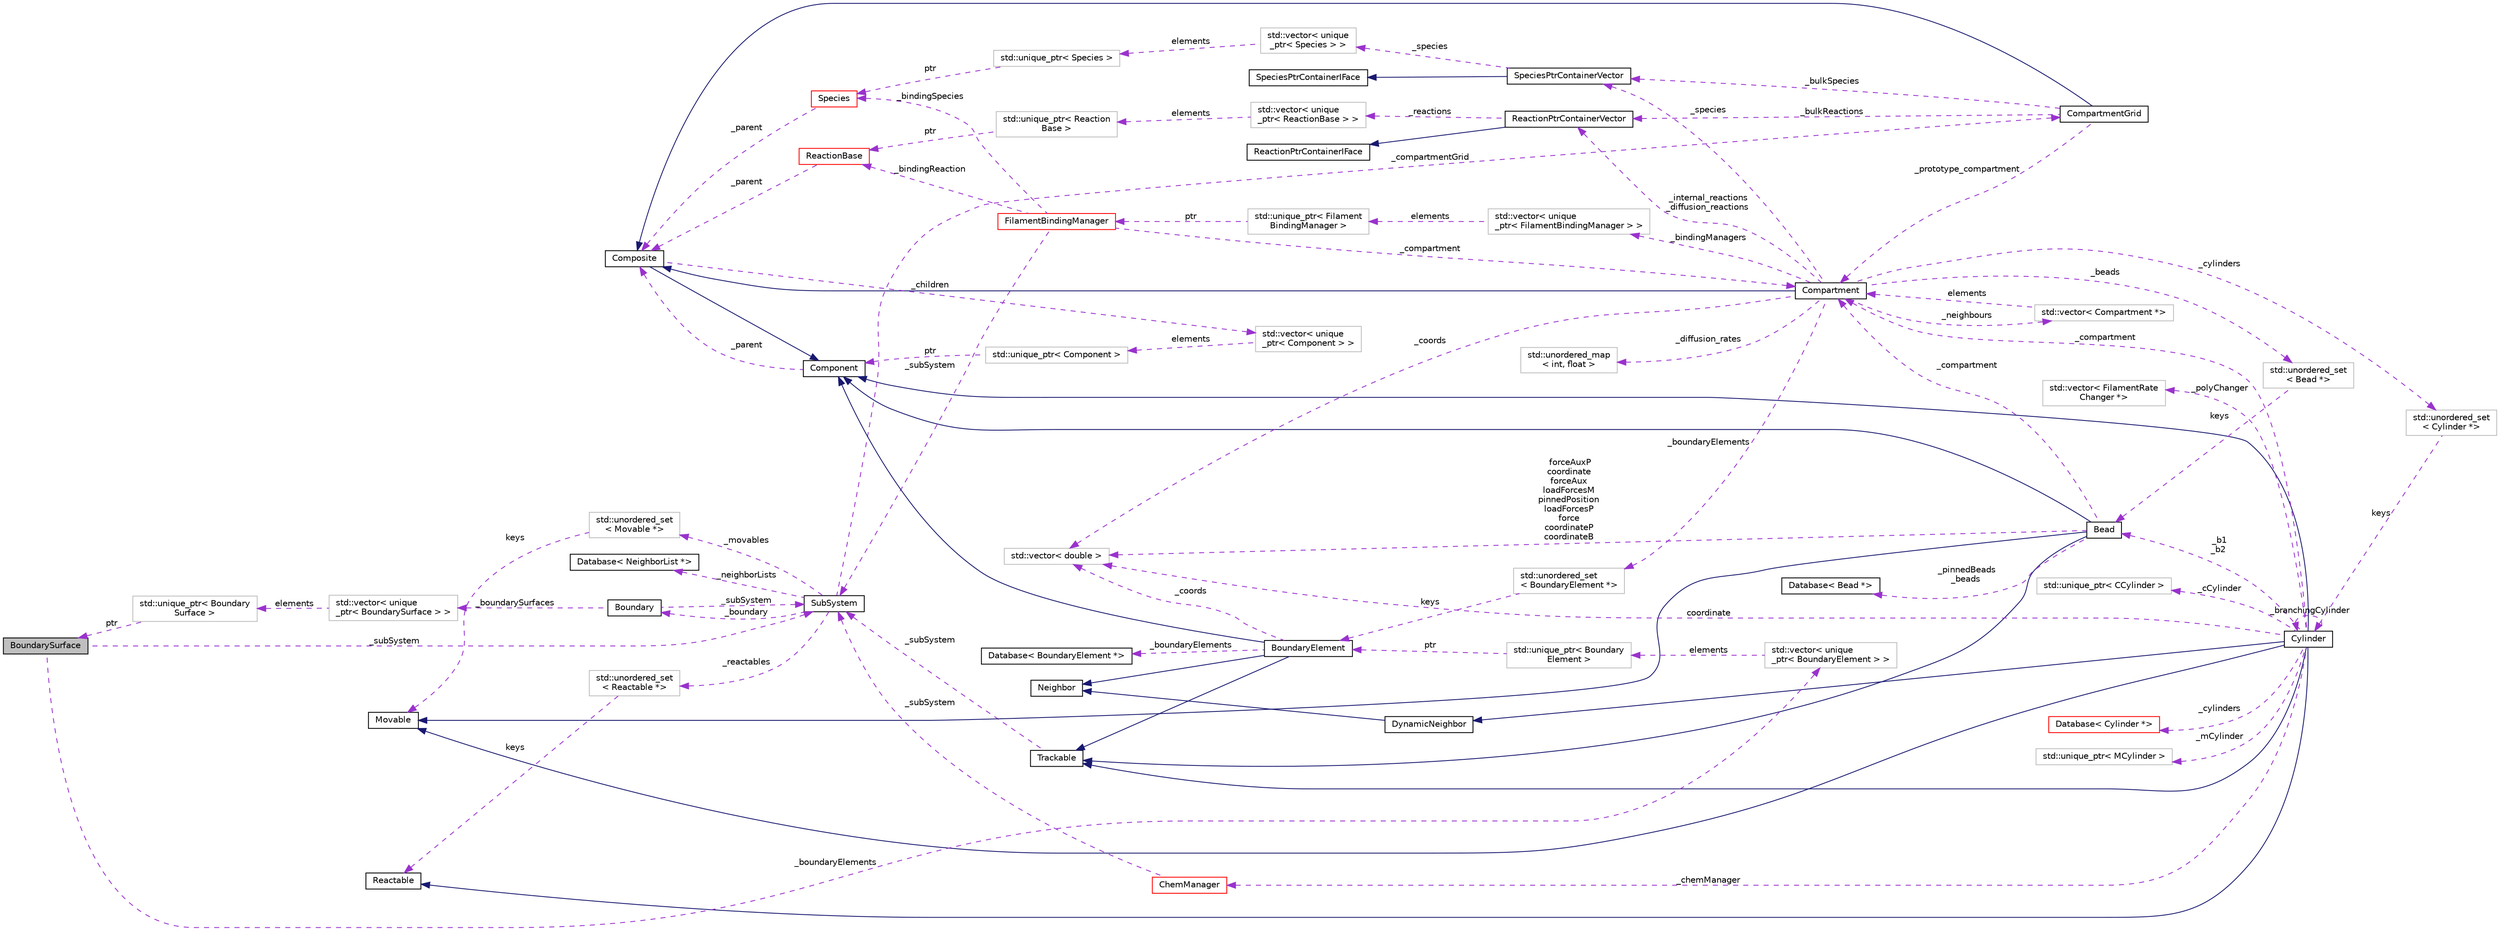 digraph "BoundarySurface"
{
 // INTERACTIVE_SVG=YES
  edge [fontname="Helvetica",fontsize="10",labelfontname="Helvetica",labelfontsize="10"];
  node [fontname="Helvetica",fontsize="10",shape=record];
  rankdir="LR";
  Node5 [label="BoundarySurface",height=0.2,width=0.4,color="black", fillcolor="grey75", style="filled", fontcolor="black"];
  Node6 -> Node5 [dir="back",color="darkorchid3",fontsize="10",style="dashed",label=" _subSystem" ,fontname="Helvetica"];
  Node6 [label="SubSystem",height=0.2,width=0.4,color="black", fillcolor="white", style="filled",URL="$classSubSystem.html",tooltip="Manages all Movables and Reactables. "];
  Node7 -> Node6 [dir="back",color="darkorchid3",fontsize="10",style="dashed",label=" _movables" ,fontname="Helvetica"];
  Node7 [label="std::unordered_set\l\< Movable *\>",height=0.2,width=0.4,color="grey75", fillcolor="white", style="filled"];
  Node8 -> Node7 [dir="back",color="darkorchid3",fontsize="10",style="dashed",label=" keys" ,fontname="Helvetica"];
  Node8 [label="Movable",height=0.2,width=0.4,color="black", fillcolor="white", style="filled",URL="$classMovable.html",tooltip="An abstract base class for a movable element in the SubSystem. "];
  Node9 -> Node6 [dir="back",color="darkorchid3",fontsize="10",style="dashed",label=" _reactables" ,fontname="Helvetica"];
  Node9 [label="std::unordered_set\l\< Reactable *\>",height=0.2,width=0.4,color="grey75", fillcolor="white", style="filled"];
  Node10 -> Node9 [dir="back",color="darkorchid3",fontsize="10",style="dashed",label=" keys" ,fontname="Helvetica"];
  Node10 [label="Reactable",height=0.2,width=0.4,color="black", fillcolor="white", style="filled",URL="$classReactable.html",tooltip="An abstract base class for a reactable element in the SubSystem. "];
  Node11 -> Node6 [dir="back",color="darkorchid3",fontsize="10",style="dashed",label=" _boundary" ,fontname="Helvetica"];
  Node11 [label="Boundary",height=0.2,width=0.4,color="black", fillcolor="white", style="filled",URL="$classBoundary.html",tooltip="To store all BoundarySurfaces that are in the SubSystem. "];
  Node6 -> Node11 [dir="back",color="darkorchid3",fontsize="10",style="dashed",label=" _subSystem" ,fontname="Helvetica"];
  Node12 -> Node11 [dir="back",color="darkorchid3",fontsize="10",style="dashed",label=" _boundarySurfaces" ,fontname="Helvetica"];
  Node12 [label="std::vector\< unique\l_ptr\< BoundarySurface \> \>",height=0.2,width=0.4,color="grey75", fillcolor="white", style="filled"];
  Node13 -> Node12 [dir="back",color="darkorchid3",fontsize="10",style="dashed",label=" elements" ,fontname="Helvetica"];
  Node13 [label="std::unique_ptr\< Boundary\lSurface \>",height=0.2,width=0.4,color="grey75", fillcolor="white", style="filled"];
  Node5 -> Node13 [dir="back",color="darkorchid3",fontsize="10",style="dashed",label=" ptr" ,fontname="Helvetica"];
  Node14 -> Node6 [dir="back",color="darkorchid3",fontsize="10",style="dashed",label=" _compartmentGrid" ,fontname="Helvetica"];
  Node14 [label="CompartmentGrid",height=0.2,width=0.4,color="black", fillcolor="white", style="filled",URL="$classCompartmentGrid.html",tooltip="A simple n-dimensional grid of Compartment objects. "];
  Node15 -> Node14 [dir="back",color="midnightblue",fontsize="10",style="solid",fontname="Helvetica"];
  Node15 [label="Composite",height=0.2,width=0.4,color="black", fillcolor="white", style="filled",URL="$classComposite.html",tooltip="The aggregating class for the Composite pattern. "];
  Node16 -> Node15 [dir="back",color="midnightblue",fontsize="10",style="solid",fontname="Helvetica"];
  Node16 [label="Component",height=0.2,width=0.4,color="black", fillcolor="white", style="filled",URL="$classComponent.html",tooltip="The base class for the Composite pattern hieararchy. "];
  Node15 -> Node16 [dir="back",color="darkorchid3",fontsize="10",style="dashed",label=" _parent" ,fontname="Helvetica"];
  Node17 -> Node15 [dir="back",color="darkorchid3",fontsize="10",style="dashed",label=" _children" ,fontname="Helvetica"];
  Node17 [label="std::vector\< unique\l_ptr\< Component \> \>",height=0.2,width=0.4,color="grey75", fillcolor="white", style="filled"];
  Node18 -> Node17 [dir="back",color="darkorchid3",fontsize="10",style="dashed",label=" elements" ,fontname="Helvetica"];
  Node18 [label="std::unique_ptr\< Component \>",height=0.2,width=0.4,color="grey75", fillcolor="white", style="filled"];
  Node16 -> Node18 [dir="back",color="darkorchid3",fontsize="10",style="dashed",label=" ptr" ,fontname="Helvetica"];
  Node19 -> Node14 [dir="back",color="darkorchid3",fontsize="10",style="dashed",label=" _prototype_compartment" ,fontname="Helvetica"];
  Node19 [label="Compartment",height=0.2,width=0.4,color="black", fillcolor="white", style="filled",URL="$classCompartment.html",tooltip="A container or holding Species and Reactions. "];
  Node15 -> Node19 [dir="back",color="midnightblue",fontsize="10",style="solid",fontname="Helvetica"];
  Node20 -> Node19 [dir="back",color="darkorchid3",fontsize="10",style="dashed",label=" _beads" ,fontname="Helvetica"];
  Node20 [label="std::unordered_set\l\< Bead *\>",height=0.2,width=0.4,color="grey75", fillcolor="white", style="filled"];
  Node21 -> Node20 [dir="back",color="darkorchid3",fontsize="10",style="dashed",label=" keys" ,fontname="Helvetica"];
  Node21 [label="Bead",height=0.2,width=0.4,color="black", fillcolor="white", style="filled",URL="$classBead.html",tooltip="Represents a single coordinate between Cylinders, and holds forces needed for mechanical equilibratio..."];
  Node16 -> Node21 [dir="back",color="midnightblue",fontsize="10",style="solid",fontname="Helvetica"];
  Node22 -> Node21 [dir="back",color="midnightblue",fontsize="10",style="solid",fontname="Helvetica"];
  Node22 [label="Trackable",height=0.2,width=0.4,color="black", fillcolor="white", style="filled",URL="$classTrackable.html",tooltip="An abstract base class for a trackable object in the SubSystem. "];
  Node6 -> Node22 [dir="back",color="darkorchid3",fontsize="10",style="dashed",label=" _subSystem" ,fontname="Helvetica"];
  Node8 -> Node21 [dir="back",color="midnightblue",fontsize="10",style="solid",fontname="Helvetica"];
  Node19 -> Node21 [dir="back",color="darkorchid3",fontsize="10",style="dashed",label=" _compartment" ,fontname="Helvetica"];
  Node23 -> Node21 [dir="back",color="darkorchid3",fontsize="10",style="dashed",label=" _pinnedBeads\n_beads" ,fontname="Helvetica"];
  Node23 [label="Database\< Bead *\>",height=0.2,width=0.4,color="black", fillcolor="white", style="filled",URL="$classDatabase.html"];
  Node24 -> Node21 [dir="back",color="darkorchid3",fontsize="10",style="dashed",label=" forceAuxP\ncoordinate\nforceAux\nloadForcesM\npinnedPosition\nloadForcesP\nforce\ncoordinateP\ncoordinateB" ,fontname="Helvetica"];
  Node24 [label="std::vector\< double \>",height=0.2,width=0.4,color="grey75", fillcolor="white", style="filled"];
  Node25 -> Node19 [dir="back",color="darkorchid3",fontsize="10",style="dashed",label=" _neighbours" ,fontname="Helvetica"];
  Node25 [label="std::vector\< Compartment *\>",height=0.2,width=0.4,color="grey75", fillcolor="white", style="filled"];
  Node19 -> Node25 [dir="back",color="darkorchid3",fontsize="10",style="dashed",label=" elements" ,fontname="Helvetica"];
  Node26 -> Node19 [dir="back",color="darkorchid3",fontsize="10",style="dashed",label=" _cylinders" ,fontname="Helvetica"];
  Node26 [label="std::unordered_set\l\< Cylinder *\>",height=0.2,width=0.4,color="grey75", fillcolor="white", style="filled"];
  Node27 -> Node26 [dir="back",color="darkorchid3",fontsize="10",style="dashed",label=" keys" ,fontname="Helvetica"];
  Node27 [label="Cylinder",height=0.2,width=0.4,color="black", fillcolor="white", style="filled",URL="$classCylinder.html",tooltip="A container to store a MCylinder and CCylinder. "];
  Node16 -> Node27 [dir="back",color="midnightblue",fontsize="10",style="solid",fontname="Helvetica"];
  Node22 -> Node27 [dir="back",color="midnightblue",fontsize="10",style="solid",fontname="Helvetica"];
  Node8 -> Node27 [dir="back",color="midnightblue",fontsize="10",style="solid",fontname="Helvetica"];
  Node10 -> Node27 [dir="back",color="midnightblue",fontsize="10",style="solid",fontname="Helvetica"];
  Node28 -> Node27 [dir="back",color="midnightblue",fontsize="10",style="solid",fontname="Helvetica"];
  Node28 [label="DynamicNeighbor",height=0.2,width=0.4,color="black", fillcolor="white", style="filled",URL="$classDynamicNeighbor.html",tooltip="An abstract base class for any element that can be added or removed from a NeighborList dynamically a..."];
  Node29 -> Node28 [dir="back",color="midnightblue",fontsize="10",style="solid",fontname="Helvetica"];
  Node29 [label="Neighbor",height=0.2,width=0.4,color="black", fillcolor="white", style="filled",URL="$classNeighbor.html",tooltip="An abstract base class for any element that can be added or removed from a NeighborList statically at..."];
  Node27 -> Node27 [dir="back",color="darkorchid3",fontsize="10",style="dashed",label=" _branchingCylinder" ,fontname="Helvetica"];
  Node30 -> Node27 [dir="back",color="darkorchid3",fontsize="10",style="dashed",label=" _polyChanger" ,fontname="Helvetica"];
  Node30 [label="std::vector\< FilamentRate\lChanger *\>",height=0.2,width=0.4,color="grey75", fillcolor="white", style="filled"];
  Node32 -> Node27 [dir="back",color="darkorchid3",fontsize="10",style="dashed",label=" _cCylinder" ,fontname="Helvetica"];
  Node32 [label="std::unique_ptr\< CCylinder \>",height=0.2,width=0.4,color="grey75", fillcolor="white", style="filled"];
  Node21 -> Node27 [dir="back",color="darkorchid3",fontsize="10",style="dashed",label=" _b1\n_b2" ,fontname="Helvetica"];
  Node52 -> Node27 [dir="back",color="darkorchid3",fontsize="10",style="dashed",label=" _cylinders" ,fontname="Helvetica"];
  Node52 [label="Database\< Cylinder *\>",height=0.2,width=0.4,color="red", fillcolor="white", style="filled",URL="$classDatabase.html"];
  Node19 -> Node27 [dir="back",color="darkorchid3",fontsize="10",style="dashed",label=" _compartment" ,fontname="Helvetica"];
  Node54 -> Node27 [dir="back",color="darkorchid3",fontsize="10",style="dashed",label=" _chemManager" ,fontname="Helvetica"];
  Node54 [label="ChemManager",height=0.2,width=0.4,color="red", fillcolor="white", style="filled",URL="$classChemManager.html",tooltip="For initailizing chemical reactions based on a specific system. "];
  Node6 -> Node54 [dir="back",color="darkorchid3",fontsize="10",style="dashed",label=" _subSystem" ,fontname="Helvetica"];
  Node68 -> Node27 [dir="back",color="darkorchid3",fontsize="10",style="dashed",label=" _mCylinder" ,fontname="Helvetica"];
  Node68 [label="std::unique_ptr\< MCylinder \>",height=0.2,width=0.4,color="grey75", fillcolor="white", style="filled"];
  Node24 -> Node27 [dir="back",color="darkorchid3",fontsize="10",style="dashed",label=" coordinate" ,fontname="Helvetica"];
  Node70 -> Node19 [dir="back",color="darkorchid3",fontsize="10",style="dashed",label=" _boundaryElements" ,fontname="Helvetica"];
  Node70 [label="std::unordered_set\l\< BoundaryElement *\>",height=0.2,width=0.4,color="grey75", fillcolor="white", style="filled"];
  Node71 -> Node70 [dir="back",color="darkorchid3",fontsize="10",style="dashed",label=" keys" ,fontname="Helvetica"];
  Node71 [label="BoundaryElement",height=0.2,width=0.4,color="black", fillcolor="white", style="filled",URL="$classBoundaryElement.html",tooltip="Represents an element of a BoundarySurface. "];
  Node16 -> Node71 [dir="back",color="midnightblue",fontsize="10",style="solid",fontname="Helvetica"];
  Node22 -> Node71 [dir="back",color="midnightblue",fontsize="10",style="solid",fontname="Helvetica"];
  Node29 -> Node71 [dir="back",color="midnightblue",fontsize="10",style="solid",fontname="Helvetica"];
  Node72 -> Node71 [dir="back",color="darkorchid3",fontsize="10",style="dashed",label=" _boundaryElements" ,fontname="Helvetica"];
  Node72 [label="Database\< BoundaryElement *\>",height=0.2,width=0.4,color="black", fillcolor="white", style="filled",URL="$classDatabase.html"];
  Node24 -> Node71 [dir="back",color="darkorchid3",fontsize="10",style="dashed",label=" _coords" ,fontname="Helvetica"];
  Node73 -> Node19 [dir="back",color="darkorchid3",fontsize="10",style="dashed",label=" _internal_reactions\n_diffusion_reactions" ,fontname="Helvetica"];
  Node73 [label="ReactionPtrContainerVector",height=0.2,width=0.4,color="black", fillcolor="white", style="filled",URL="$classReactionPtrContainerVector.html",tooltip="A concrete class implementing the ReactionPtrContainerIFace, using vector<unique_ptr<ReactionBase>> a..."];
  Node74 -> Node73 [dir="back",color="midnightblue",fontsize="10",style="solid",fontname="Helvetica"];
  Node74 [label="ReactionPtrContainerIFace",height=0.2,width=0.4,color="black", fillcolor="white", style="filled",URL="$classReactionPtrContainerIFace.html",tooltip="An abstract interface for a container of pointers to reaction objects. "];
  Node75 -> Node73 [dir="back",color="darkorchid3",fontsize="10",style="dashed",label=" _reactions" ,fontname="Helvetica"];
  Node75 [label="std::vector\< unique\l_ptr\< ReactionBase \> \>",height=0.2,width=0.4,color="grey75", fillcolor="white", style="filled"];
  Node76 -> Node75 [dir="back",color="darkorchid3",fontsize="10",style="dashed",label=" elements" ,fontname="Helvetica"];
  Node76 [label="std::unique_ptr\< Reaction\lBase \>",height=0.2,width=0.4,color="grey75", fillcolor="white", style="filled"];
  Node36 -> Node76 [dir="back",color="darkorchid3",fontsize="10",style="dashed",label=" ptr" ,fontname="Helvetica"];
  Node36 [label="ReactionBase",height=0.2,width=0.4,color="red", fillcolor="white", style="filled",URL="$classReactionBase.html",tooltip="Represents an abstract interface for simple chemical reactions of the form A + B -> C..."];
  Node15 -> Node36 [dir="back",color="darkorchid3",fontsize="10",style="dashed",label=" _parent" ,fontname="Helvetica"];
  Node77 -> Node19 [dir="back",color="darkorchid3",fontsize="10",style="dashed",label=" _diffusion_rates" ,fontname="Helvetica"];
  Node77 [label="std::unordered_map\l\< int, float \>",height=0.2,width=0.4,color="grey75", fillcolor="white", style="filled"];
  Node24 -> Node19 [dir="back",color="darkorchid3",fontsize="10",style="dashed",label=" _coords" ,fontname="Helvetica"];
  Node78 -> Node19 [dir="back",color="darkorchid3",fontsize="10",style="dashed",label=" _bindingManagers" ,fontname="Helvetica"];
  Node78 [label="std::vector\< unique\l_ptr\< FilamentBindingManager \> \>",height=0.2,width=0.4,color="grey75", fillcolor="white", style="filled"];
  Node79 -> Node78 [dir="back",color="darkorchid3",fontsize="10",style="dashed",label=" elements" ,fontname="Helvetica"];
  Node79 [label="std::unique_ptr\< Filament\lBindingManager \>",height=0.2,width=0.4,color="grey75", fillcolor="white", style="filled"];
  Node80 -> Node79 [dir="back",color="darkorchid3",fontsize="10",style="dashed",label=" ptr" ,fontname="Helvetica"];
  Node80 [label="FilamentBindingManager",height=0.2,width=0.4,color="red", fillcolor="white", style="filled",URL="$classFilamentBindingManager.html",tooltip="To store and manage binding reactions. "];
  Node19 -> Node80 [dir="back",color="darkorchid3",fontsize="10",style="dashed",label=" _compartment" ,fontname="Helvetica"];
  Node6 -> Node80 [dir="back",color="darkorchid3",fontsize="10",style="dashed",label=" _subSystem" ,fontname="Helvetica"];
  Node36 -> Node80 [dir="back",color="darkorchid3",fontsize="10",style="dashed",label=" _bindingReaction" ,fontname="Helvetica"];
  Node39 -> Node80 [dir="back",color="darkorchid3",fontsize="10",style="dashed",label=" _bindingSpecies" ,fontname="Helvetica"];
  Node39 [label="Species",height=0.2,width=0.4,color="red", fillcolor="white", style="filled",URL="$classSpecies.html",tooltip="Represents chemical molecules, tracks their copy number and can be used in Reactions. "];
  Node15 -> Node39 [dir="back",color="darkorchid3",fontsize="10",style="dashed",label=" _parent" ,fontname="Helvetica"];
  Node81 -> Node19 [dir="back",color="darkorchid3",fontsize="10",style="dashed",label=" _species" ,fontname="Helvetica"];
  Node81 [label="SpeciesPtrContainerVector",height=0.2,width=0.4,color="black", fillcolor="white", style="filled",URL="$classSpeciesPtrContainerVector.html",tooltip="A concrete class implementing the SpeciesPtrContainerIFace, using vector<unique_ptr<Species>> as the ..."];
  Node82 -> Node81 [dir="back",color="midnightblue",fontsize="10",style="solid",fontname="Helvetica"];
  Node82 [label="SpeciesPtrContainerIFace",height=0.2,width=0.4,color="black", fillcolor="white", style="filled",URL="$classSpeciesPtrContainerIFace.html",tooltip="An abstract interface for a container of pointers to Species objects. "];
  Node83 -> Node81 [dir="back",color="darkorchid3",fontsize="10",style="dashed",label=" _species" ,fontname="Helvetica"];
  Node83 [label="std::vector\< unique\l_ptr\< Species \> \>",height=0.2,width=0.4,color="grey75", fillcolor="white", style="filled"];
  Node84 -> Node83 [dir="back",color="darkorchid3",fontsize="10",style="dashed",label=" elements" ,fontname="Helvetica"];
  Node84 [label="std::unique_ptr\< Species \>",height=0.2,width=0.4,color="grey75", fillcolor="white", style="filled"];
  Node39 -> Node84 [dir="back",color="darkorchid3",fontsize="10",style="dashed",label=" ptr" ,fontname="Helvetica"];
  Node73 -> Node14 [dir="back",color="darkorchid3",fontsize="10",style="dashed",label=" _bulkReactions" ,fontname="Helvetica"];
  Node81 -> Node14 [dir="back",color="darkorchid3",fontsize="10",style="dashed",label=" _bulkSpecies" ,fontname="Helvetica"];
  Node85 -> Node6 [dir="back",color="darkorchid3",fontsize="10",style="dashed",label=" _neighborLists" ,fontname="Helvetica"];
  Node85 [label="Database\< NeighborList *\>",height=0.2,width=0.4,color="black", fillcolor="white", style="filled",URL="$classDatabase.html"];
  Node86 -> Node5 [dir="back",color="darkorchid3",fontsize="10",style="dashed",label=" _boundaryElements" ,fontname="Helvetica"];
  Node86 [label="std::vector\< unique\l_ptr\< BoundaryElement \> \>",height=0.2,width=0.4,color="grey75", fillcolor="white", style="filled"];
  Node87 -> Node86 [dir="back",color="darkorchid3",fontsize="10",style="dashed",label=" elements" ,fontname="Helvetica"];
  Node87 [label="std::unique_ptr\< Boundary\lElement \>",height=0.2,width=0.4,color="grey75", fillcolor="white", style="filled"];
  Node71 -> Node87 [dir="back",color="darkorchid3",fontsize="10",style="dashed",label=" ptr" ,fontname="Helvetica"];
}
